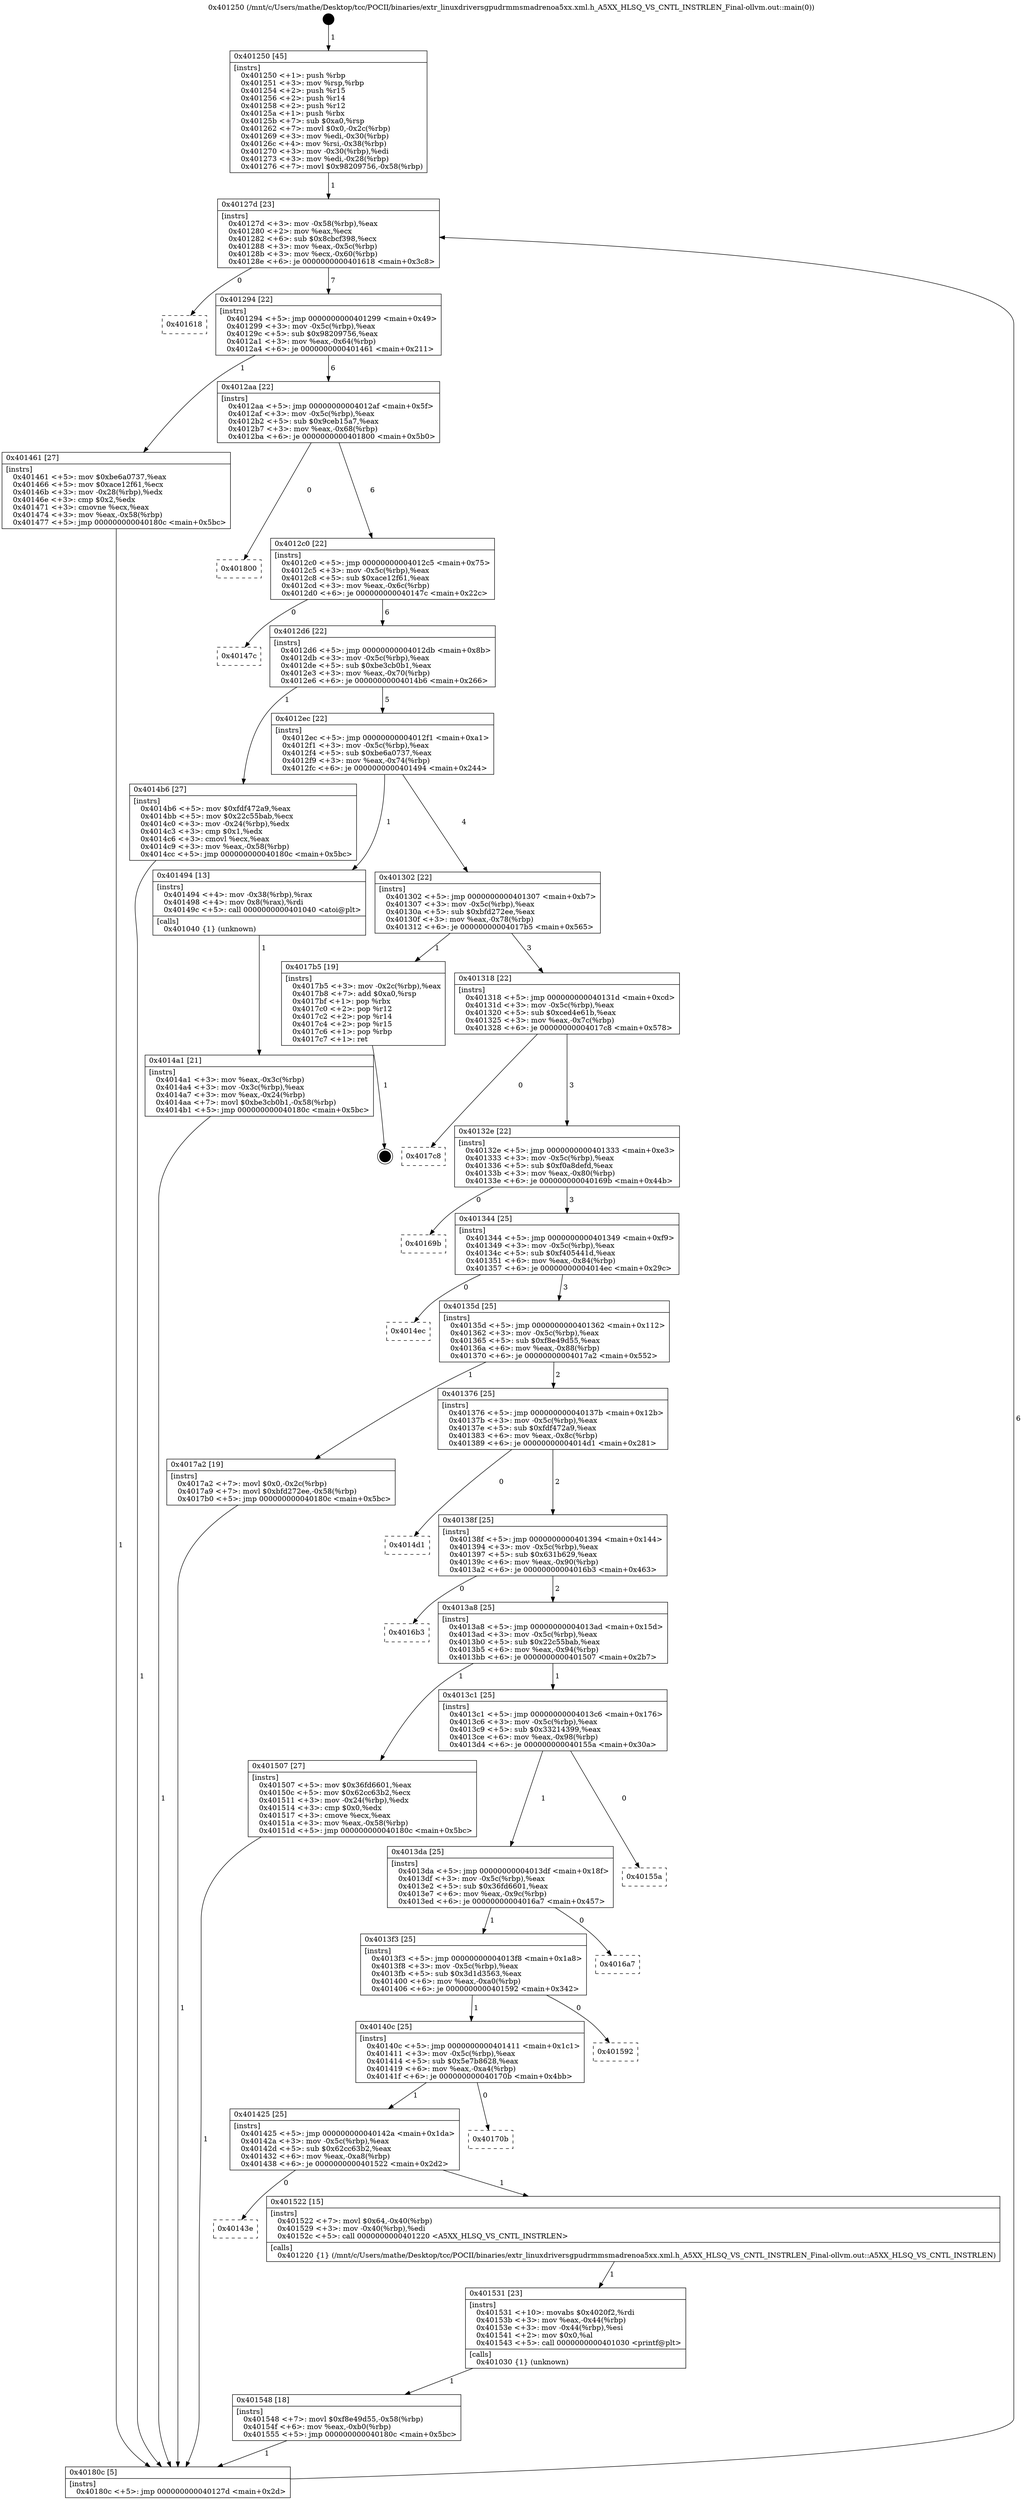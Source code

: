 digraph "0x401250" {
  label = "0x401250 (/mnt/c/Users/mathe/Desktop/tcc/POCII/binaries/extr_linuxdriversgpudrmmsmadrenoa5xx.xml.h_A5XX_HLSQ_VS_CNTL_INSTRLEN_Final-ollvm.out::main(0))"
  labelloc = "t"
  node[shape=record]

  Entry [label="",width=0.3,height=0.3,shape=circle,fillcolor=black,style=filled]
  "0x40127d" [label="{
     0x40127d [23]\l
     | [instrs]\l
     &nbsp;&nbsp;0x40127d \<+3\>: mov -0x58(%rbp),%eax\l
     &nbsp;&nbsp;0x401280 \<+2\>: mov %eax,%ecx\l
     &nbsp;&nbsp;0x401282 \<+6\>: sub $0x8cbcf398,%ecx\l
     &nbsp;&nbsp;0x401288 \<+3\>: mov %eax,-0x5c(%rbp)\l
     &nbsp;&nbsp;0x40128b \<+3\>: mov %ecx,-0x60(%rbp)\l
     &nbsp;&nbsp;0x40128e \<+6\>: je 0000000000401618 \<main+0x3c8\>\l
  }"]
  "0x401618" [label="{
     0x401618\l
  }", style=dashed]
  "0x401294" [label="{
     0x401294 [22]\l
     | [instrs]\l
     &nbsp;&nbsp;0x401294 \<+5\>: jmp 0000000000401299 \<main+0x49\>\l
     &nbsp;&nbsp;0x401299 \<+3\>: mov -0x5c(%rbp),%eax\l
     &nbsp;&nbsp;0x40129c \<+5\>: sub $0x98209756,%eax\l
     &nbsp;&nbsp;0x4012a1 \<+3\>: mov %eax,-0x64(%rbp)\l
     &nbsp;&nbsp;0x4012a4 \<+6\>: je 0000000000401461 \<main+0x211\>\l
  }"]
  Exit [label="",width=0.3,height=0.3,shape=circle,fillcolor=black,style=filled,peripheries=2]
  "0x401461" [label="{
     0x401461 [27]\l
     | [instrs]\l
     &nbsp;&nbsp;0x401461 \<+5\>: mov $0xbe6a0737,%eax\l
     &nbsp;&nbsp;0x401466 \<+5\>: mov $0xace12f61,%ecx\l
     &nbsp;&nbsp;0x40146b \<+3\>: mov -0x28(%rbp),%edx\l
     &nbsp;&nbsp;0x40146e \<+3\>: cmp $0x2,%edx\l
     &nbsp;&nbsp;0x401471 \<+3\>: cmovne %ecx,%eax\l
     &nbsp;&nbsp;0x401474 \<+3\>: mov %eax,-0x58(%rbp)\l
     &nbsp;&nbsp;0x401477 \<+5\>: jmp 000000000040180c \<main+0x5bc\>\l
  }"]
  "0x4012aa" [label="{
     0x4012aa [22]\l
     | [instrs]\l
     &nbsp;&nbsp;0x4012aa \<+5\>: jmp 00000000004012af \<main+0x5f\>\l
     &nbsp;&nbsp;0x4012af \<+3\>: mov -0x5c(%rbp),%eax\l
     &nbsp;&nbsp;0x4012b2 \<+5\>: sub $0x9ceb15a7,%eax\l
     &nbsp;&nbsp;0x4012b7 \<+3\>: mov %eax,-0x68(%rbp)\l
     &nbsp;&nbsp;0x4012ba \<+6\>: je 0000000000401800 \<main+0x5b0\>\l
  }"]
  "0x40180c" [label="{
     0x40180c [5]\l
     | [instrs]\l
     &nbsp;&nbsp;0x40180c \<+5\>: jmp 000000000040127d \<main+0x2d\>\l
  }"]
  "0x401250" [label="{
     0x401250 [45]\l
     | [instrs]\l
     &nbsp;&nbsp;0x401250 \<+1\>: push %rbp\l
     &nbsp;&nbsp;0x401251 \<+3\>: mov %rsp,%rbp\l
     &nbsp;&nbsp;0x401254 \<+2\>: push %r15\l
     &nbsp;&nbsp;0x401256 \<+2\>: push %r14\l
     &nbsp;&nbsp;0x401258 \<+2\>: push %r12\l
     &nbsp;&nbsp;0x40125a \<+1\>: push %rbx\l
     &nbsp;&nbsp;0x40125b \<+7\>: sub $0xa0,%rsp\l
     &nbsp;&nbsp;0x401262 \<+7\>: movl $0x0,-0x2c(%rbp)\l
     &nbsp;&nbsp;0x401269 \<+3\>: mov %edi,-0x30(%rbp)\l
     &nbsp;&nbsp;0x40126c \<+4\>: mov %rsi,-0x38(%rbp)\l
     &nbsp;&nbsp;0x401270 \<+3\>: mov -0x30(%rbp),%edi\l
     &nbsp;&nbsp;0x401273 \<+3\>: mov %edi,-0x28(%rbp)\l
     &nbsp;&nbsp;0x401276 \<+7\>: movl $0x98209756,-0x58(%rbp)\l
  }"]
  "0x401548" [label="{
     0x401548 [18]\l
     | [instrs]\l
     &nbsp;&nbsp;0x401548 \<+7\>: movl $0xf8e49d55,-0x58(%rbp)\l
     &nbsp;&nbsp;0x40154f \<+6\>: mov %eax,-0xb0(%rbp)\l
     &nbsp;&nbsp;0x401555 \<+5\>: jmp 000000000040180c \<main+0x5bc\>\l
  }"]
  "0x401800" [label="{
     0x401800\l
  }", style=dashed]
  "0x4012c0" [label="{
     0x4012c0 [22]\l
     | [instrs]\l
     &nbsp;&nbsp;0x4012c0 \<+5\>: jmp 00000000004012c5 \<main+0x75\>\l
     &nbsp;&nbsp;0x4012c5 \<+3\>: mov -0x5c(%rbp),%eax\l
     &nbsp;&nbsp;0x4012c8 \<+5\>: sub $0xace12f61,%eax\l
     &nbsp;&nbsp;0x4012cd \<+3\>: mov %eax,-0x6c(%rbp)\l
     &nbsp;&nbsp;0x4012d0 \<+6\>: je 000000000040147c \<main+0x22c\>\l
  }"]
  "0x401531" [label="{
     0x401531 [23]\l
     | [instrs]\l
     &nbsp;&nbsp;0x401531 \<+10\>: movabs $0x4020f2,%rdi\l
     &nbsp;&nbsp;0x40153b \<+3\>: mov %eax,-0x44(%rbp)\l
     &nbsp;&nbsp;0x40153e \<+3\>: mov -0x44(%rbp),%esi\l
     &nbsp;&nbsp;0x401541 \<+2\>: mov $0x0,%al\l
     &nbsp;&nbsp;0x401543 \<+5\>: call 0000000000401030 \<printf@plt\>\l
     | [calls]\l
     &nbsp;&nbsp;0x401030 \{1\} (unknown)\l
  }"]
  "0x40147c" [label="{
     0x40147c\l
  }", style=dashed]
  "0x4012d6" [label="{
     0x4012d6 [22]\l
     | [instrs]\l
     &nbsp;&nbsp;0x4012d6 \<+5\>: jmp 00000000004012db \<main+0x8b\>\l
     &nbsp;&nbsp;0x4012db \<+3\>: mov -0x5c(%rbp),%eax\l
     &nbsp;&nbsp;0x4012de \<+5\>: sub $0xbe3cb0b1,%eax\l
     &nbsp;&nbsp;0x4012e3 \<+3\>: mov %eax,-0x70(%rbp)\l
     &nbsp;&nbsp;0x4012e6 \<+6\>: je 00000000004014b6 \<main+0x266\>\l
  }"]
  "0x40143e" [label="{
     0x40143e\l
  }", style=dashed]
  "0x4014b6" [label="{
     0x4014b6 [27]\l
     | [instrs]\l
     &nbsp;&nbsp;0x4014b6 \<+5\>: mov $0xfdf472a9,%eax\l
     &nbsp;&nbsp;0x4014bb \<+5\>: mov $0x22c55bab,%ecx\l
     &nbsp;&nbsp;0x4014c0 \<+3\>: mov -0x24(%rbp),%edx\l
     &nbsp;&nbsp;0x4014c3 \<+3\>: cmp $0x1,%edx\l
     &nbsp;&nbsp;0x4014c6 \<+3\>: cmovl %ecx,%eax\l
     &nbsp;&nbsp;0x4014c9 \<+3\>: mov %eax,-0x58(%rbp)\l
     &nbsp;&nbsp;0x4014cc \<+5\>: jmp 000000000040180c \<main+0x5bc\>\l
  }"]
  "0x4012ec" [label="{
     0x4012ec [22]\l
     | [instrs]\l
     &nbsp;&nbsp;0x4012ec \<+5\>: jmp 00000000004012f1 \<main+0xa1\>\l
     &nbsp;&nbsp;0x4012f1 \<+3\>: mov -0x5c(%rbp),%eax\l
     &nbsp;&nbsp;0x4012f4 \<+5\>: sub $0xbe6a0737,%eax\l
     &nbsp;&nbsp;0x4012f9 \<+3\>: mov %eax,-0x74(%rbp)\l
     &nbsp;&nbsp;0x4012fc \<+6\>: je 0000000000401494 \<main+0x244\>\l
  }"]
  "0x401522" [label="{
     0x401522 [15]\l
     | [instrs]\l
     &nbsp;&nbsp;0x401522 \<+7\>: movl $0x64,-0x40(%rbp)\l
     &nbsp;&nbsp;0x401529 \<+3\>: mov -0x40(%rbp),%edi\l
     &nbsp;&nbsp;0x40152c \<+5\>: call 0000000000401220 \<A5XX_HLSQ_VS_CNTL_INSTRLEN\>\l
     | [calls]\l
     &nbsp;&nbsp;0x401220 \{1\} (/mnt/c/Users/mathe/Desktop/tcc/POCII/binaries/extr_linuxdriversgpudrmmsmadrenoa5xx.xml.h_A5XX_HLSQ_VS_CNTL_INSTRLEN_Final-ollvm.out::A5XX_HLSQ_VS_CNTL_INSTRLEN)\l
  }"]
  "0x401494" [label="{
     0x401494 [13]\l
     | [instrs]\l
     &nbsp;&nbsp;0x401494 \<+4\>: mov -0x38(%rbp),%rax\l
     &nbsp;&nbsp;0x401498 \<+4\>: mov 0x8(%rax),%rdi\l
     &nbsp;&nbsp;0x40149c \<+5\>: call 0000000000401040 \<atoi@plt\>\l
     | [calls]\l
     &nbsp;&nbsp;0x401040 \{1\} (unknown)\l
  }"]
  "0x401302" [label="{
     0x401302 [22]\l
     | [instrs]\l
     &nbsp;&nbsp;0x401302 \<+5\>: jmp 0000000000401307 \<main+0xb7\>\l
     &nbsp;&nbsp;0x401307 \<+3\>: mov -0x5c(%rbp),%eax\l
     &nbsp;&nbsp;0x40130a \<+5\>: sub $0xbfd272ee,%eax\l
     &nbsp;&nbsp;0x40130f \<+3\>: mov %eax,-0x78(%rbp)\l
     &nbsp;&nbsp;0x401312 \<+6\>: je 00000000004017b5 \<main+0x565\>\l
  }"]
  "0x4014a1" [label="{
     0x4014a1 [21]\l
     | [instrs]\l
     &nbsp;&nbsp;0x4014a1 \<+3\>: mov %eax,-0x3c(%rbp)\l
     &nbsp;&nbsp;0x4014a4 \<+3\>: mov -0x3c(%rbp),%eax\l
     &nbsp;&nbsp;0x4014a7 \<+3\>: mov %eax,-0x24(%rbp)\l
     &nbsp;&nbsp;0x4014aa \<+7\>: movl $0xbe3cb0b1,-0x58(%rbp)\l
     &nbsp;&nbsp;0x4014b1 \<+5\>: jmp 000000000040180c \<main+0x5bc\>\l
  }"]
  "0x401425" [label="{
     0x401425 [25]\l
     | [instrs]\l
     &nbsp;&nbsp;0x401425 \<+5\>: jmp 000000000040142a \<main+0x1da\>\l
     &nbsp;&nbsp;0x40142a \<+3\>: mov -0x5c(%rbp),%eax\l
     &nbsp;&nbsp;0x40142d \<+5\>: sub $0x62cc63b2,%eax\l
     &nbsp;&nbsp;0x401432 \<+6\>: mov %eax,-0xa8(%rbp)\l
     &nbsp;&nbsp;0x401438 \<+6\>: je 0000000000401522 \<main+0x2d2\>\l
  }"]
  "0x4017b5" [label="{
     0x4017b5 [19]\l
     | [instrs]\l
     &nbsp;&nbsp;0x4017b5 \<+3\>: mov -0x2c(%rbp),%eax\l
     &nbsp;&nbsp;0x4017b8 \<+7\>: add $0xa0,%rsp\l
     &nbsp;&nbsp;0x4017bf \<+1\>: pop %rbx\l
     &nbsp;&nbsp;0x4017c0 \<+2\>: pop %r12\l
     &nbsp;&nbsp;0x4017c2 \<+2\>: pop %r14\l
     &nbsp;&nbsp;0x4017c4 \<+2\>: pop %r15\l
     &nbsp;&nbsp;0x4017c6 \<+1\>: pop %rbp\l
     &nbsp;&nbsp;0x4017c7 \<+1\>: ret\l
  }"]
  "0x401318" [label="{
     0x401318 [22]\l
     | [instrs]\l
     &nbsp;&nbsp;0x401318 \<+5\>: jmp 000000000040131d \<main+0xcd\>\l
     &nbsp;&nbsp;0x40131d \<+3\>: mov -0x5c(%rbp),%eax\l
     &nbsp;&nbsp;0x401320 \<+5\>: sub $0xced4e61b,%eax\l
     &nbsp;&nbsp;0x401325 \<+3\>: mov %eax,-0x7c(%rbp)\l
     &nbsp;&nbsp;0x401328 \<+6\>: je 00000000004017c8 \<main+0x578\>\l
  }"]
  "0x40170b" [label="{
     0x40170b\l
  }", style=dashed]
  "0x4017c8" [label="{
     0x4017c8\l
  }", style=dashed]
  "0x40132e" [label="{
     0x40132e [22]\l
     | [instrs]\l
     &nbsp;&nbsp;0x40132e \<+5\>: jmp 0000000000401333 \<main+0xe3\>\l
     &nbsp;&nbsp;0x401333 \<+3\>: mov -0x5c(%rbp),%eax\l
     &nbsp;&nbsp;0x401336 \<+5\>: sub $0xf0a8defd,%eax\l
     &nbsp;&nbsp;0x40133b \<+3\>: mov %eax,-0x80(%rbp)\l
     &nbsp;&nbsp;0x40133e \<+6\>: je 000000000040169b \<main+0x44b\>\l
  }"]
  "0x40140c" [label="{
     0x40140c [25]\l
     | [instrs]\l
     &nbsp;&nbsp;0x40140c \<+5\>: jmp 0000000000401411 \<main+0x1c1\>\l
     &nbsp;&nbsp;0x401411 \<+3\>: mov -0x5c(%rbp),%eax\l
     &nbsp;&nbsp;0x401414 \<+5\>: sub $0x5e7b8628,%eax\l
     &nbsp;&nbsp;0x401419 \<+6\>: mov %eax,-0xa4(%rbp)\l
     &nbsp;&nbsp;0x40141f \<+6\>: je 000000000040170b \<main+0x4bb\>\l
  }"]
  "0x40169b" [label="{
     0x40169b\l
  }", style=dashed]
  "0x401344" [label="{
     0x401344 [25]\l
     | [instrs]\l
     &nbsp;&nbsp;0x401344 \<+5\>: jmp 0000000000401349 \<main+0xf9\>\l
     &nbsp;&nbsp;0x401349 \<+3\>: mov -0x5c(%rbp),%eax\l
     &nbsp;&nbsp;0x40134c \<+5\>: sub $0xf405441d,%eax\l
     &nbsp;&nbsp;0x401351 \<+6\>: mov %eax,-0x84(%rbp)\l
     &nbsp;&nbsp;0x401357 \<+6\>: je 00000000004014ec \<main+0x29c\>\l
  }"]
  "0x401592" [label="{
     0x401592\l
  }", style=dashed]
  "0x4014ec" [label="{
     0x4014ec\l
  }", style=dashed]
  "0x40135d" [label="{
     0x40135d [25]\l
     | [instrs]\l
     &nbsp;&nbsp;0x40135d \<+5\>: jmp 0000000000401362 \<main+0x112\>\l
     &nbsp;&nbsp;0x401362 \<+3\>: mov -0x5c(%rbp),%eax\l
     &nbsp;&nbsp;0x401365 \<+5\>: sub $0xf8e49d55,%eax\l
     &nbsp;&nbsp;0x40136a \<+6\>: mov %eax,-0x88(%rbp)\l
     &nbsp;&nbsp;0x401370 \<+6\>: je 00000000004017a2 \<main+0x552\>\l
  }"]
  "0x4013f3" [label="{
     0x4013f3 [25]\l
     | [instrs]\l
     &nbsp;&nbsp;0x4013f3 \<+5\>: jmp 00000000004013f8 \<main+0x1a8\>\l
     &nbsp;&nbsp;0x4013f8 \<+3\>: mov -0x5c(%rbp),%eax\l
     &nbsp;&nbsp;0x4013fb \<+5\>: sub $0x3d1d3563,%eax\l
     &nbsp;&nbsp;0x401400 \<+6\>: mov %eax,-0xa0(%rbp)\l
     &nbsp;&nbsp;0x401406 \<+6\>: je 0000000000401592 \<main+0x342\>\l
  }"]
  "0x4017a2" [label="{
     0x4017a2 [19]\l
     | [instrs]\l
     &nbsp;&nbsp;0x4017a2 \<+7\>: movl $0x0,-0x2c(%rbp)\l
     &nbsp;&nbsp;0x4017a9 \<+7\>: movl $0xbfd272ee,-0x58(%rbp)\l
     &nbsp;&nbsp;0x4017b0 \<+5\>: jmp 000000000040180c \<main+0x5bc\>\l
  }"]
  "0x401376" [label="{
     0x401376 [25]\l
     | [instrs]\l
     &nbsp;&nbsp;0x401376 \<+5\>: jmp 000000000040137b \<main+0x12b\>\l
     &nbsp;&nbsp;0x40137b \<+3\>: mov -0x5c(%rbp),%eax\l
     &nbsp;&nbsp;0x40137e \<+5\>: sub $0xfdf472a9,%eax\l
     &nbsp;&nbsp;0x401383 \<+6\>: mov %eax,-0x8c(%rbp)\l
     &nbsp;&nbsp;0x401389 \<+6\>: je 00000000004014d1 \<main+0x281\>\l
  }"]
  "0x4016a7" [label="{
     0x4016a7\l
  }", style=dashed]
  "0x4014d1" [label="{
     0x4014d1\l
  }", style=dashed]
  "0x40138f" [label="{
     0x40138f [25]\l
     | [instrs]\l
     &nbsp;&nbsp;0x40138f \<+5\>: jmp 0000000000401394 \<main+0x144\>\l
     &nbsp;&nbsp;0x401394 \<+3\>: mov -0x5c(%rbp),%eax\l
     &nbsp;&nbsp;0x401397 \<+5\>: sub $0x631b629,%eax\l
     &nbsp;&nbsp;0x40139c \<+6\>: mov %eax,-0x90(%rbp)\l
     &nbsp;&nbsp;0x4013a2 \<+6\>: je 00000000004016b3 \<main+0x463\>\l
  }"]
  "0x4013da" [label="{
     0x4013da [25]\l
     | [instrs]\l
     &nbsp;&nbsp;0x4013da \<+5\>: jmp 00000000004013df \<main+0x18f\>\l
     &nbsp;&nbsp;0x4013df \<+3\>: mov -0x5c(%rbp),%eax\l
     &nbsp;&nbsp;0x4013e2 \<+5\>: sub $0x36fd6601,%eax\l
     &nbsp;&nbsp;0x4013e7 \<+6\>: mov %eax,-0x9c(%rbp)\l
     &nbsp;&nbsp;0x4013ed \<+6\>: je 00000000004016a7 \<main+0x457\>\l
  }"]
  "0x4016b3" [label="{
     0x4016b3\l
  }", style=dashed]
  "0x4013a8" [label="{
     0x4013a8 [25]\l
     | [instrs]\l
     &nbsp;&nbsp;0x4013a8 \<+5\>: jmp 00000000004013ad \<main+0x15d\>\l
     &nbsp;&nbsp;0x4013ad \<+3\>: mov -0x5c(%rbp),%eax\l
     &nbsp;&nbsp;0x4013b0 \<+5\>: sub $0x22c55bab,%eax\l
     &nbsp;&nbsp;0x4013b5 \<+6\>: mov %eax,-0x94(%rbp)\l
     &nbsp;&nbsp;0x4013bb \<+6\>: je 0000000000401507 \<main+0x2b7\>\l
  }"]
  "0x40155a" [label="{
     0x40155a\l
  }", style=dashed]
  "0x401507" [label="{
     0x401507 [27]\l
     | [instrs]\l
     &nbsp;&nbsp;0x401507 \<+5\>: mov $0x36fd6601,%eax\l
     &nbsp;&nbsp;0x40150c \<+5\>: mov $0x62cc63b2,%ecx\l
     &nbsp;&nbsp;0x401511 \<+3\>: mov -0x24(%rbp),%edx\l
     &nbsp;&nbsp;0x401514 \<+3\>: cmp $0x0,%edx\l
     &nbsp;&nbsp;0x401517 \<+3\>: cmove %ecx,%eax\l
     &nbsp;&nbsp;0x40151a \<+3\>: mov %eax,-0x58(%rbp)\l
     &nbsp;&nbsp;0x40151d \<+5\>: jmp 000000000040180c \<main+0x5bc\>\l
  }"]
  "0x4013c1" [label="{
     0x4013c1 [25]\l
     | [instrs]\l
     &nbsp;&nbsp;0x4013c1 \<+5\>: jmp 00000000004013c6 \<main+0x176\>\l
     &nbsp;&nbsp;0x4013c6 \<+3\>: mov -0x5c(%rbp),%eax\l
     &nbsp;&nbsp;0x4013c9 \<+5\>: sub $0x33214399,%eax\l
     &nbsp;&nbsp;0x4013ce \<+6\>: mov %eax,-0x98(%rbp)\l
     &nbsp;&nbsp;0x4013d4 \<+6\>: je 000000000040155a \<main+0x30a\>\l
  }"]
  Entry -> "0x401250" [label=" 1"]
  "0x40127d" -> "0x401618" [label=" 0"]
  "0x40127d" -> "0x401294" [label=" 7"]
  "0x4017b5" -> Exit [label=" 1"]
  "0x401294" -> "0x401461" [label=" 1"]
  "0x401294" -> "0x4012aa" [label=" 6"]
  "0x401461" -> "0x40180c" [label=" 1"]
  "0x401250" -> "0x40127d" [label=" 1"]
  "0x40180c" -> "0x40127d" [label=" 6"]
  "0x4017a2" -> "0x40180c" [label=" 1"]
  "0x4012aa" -> "0x401800" [label=" 0"]
  "0x4012aa" -> "0x4012c0" [label=" 6"]
  "0x401548" -> "0x40180c" [label=" 1"]
  "0x4012c0" -> "0x40147c" [label=" 0"]
  "0x4012c0" -> "0x4012d6" [label=" 6"]
  "0x401531" -> "0x401548" [label=" 1"]
  "0x4012d6" -> "0x4014b6" [label=" 1"]
  "0x4012d6" -> "0x4012ec" [label=" 5"]
  "0x401522" -> "0x401531" [label=" 1"]
  "0x4012ec" -> "0x401494" [label=" 1"]
  "0x4012ec" -> "0x401302" [label=" 4"]
  "0x401494" -> "0x4014a1" [label=" 1"]
  "0x4014a1" -> "0x40180c" [label=" 1"]
  "0x4014b6" -> "0x40180c" [label=" 1"]
  "0x401425" -> "0x40143e" [label=" 0"]
  "0x401302" -> "0x4017b5" [label=" 1"]
  "0x401302" -> "0x401318" [label=" 3"]
  "0x401425" -> "0x401522" [label=" 1"]
  "0x401318" -> "0x4017c8" [label=" 0"]
  "0x401318" -> "0x40132e" [label=" 3"]
  "0x40140c" -> "0x401425" [label=" 1"]
  "0x40132e" -> "0x40169b" [label=" 0"]
  "0x40132e" -> "0x401344" [label=" 3"]
  "0x40140c" -> "0x40170b" [label=" 0"]
  "0x401344" -> "0x4014ec" [label=" 0"]
  "0x401344" -> "0x40135d" [label=" 3"]
  "0x4013f3" -> "0x40140c" [label=" 1"]
  "0x40135d" -> "0x4017a2" [label=" 1"]
  "0x40135d" -> "0x401376" [label=" 2"]
  "0x4013f3" -> "0x401592" [label=" 0"]
  "0x401376" -> "0x4014d1" [label=" 0"]
  "0x401376" -> "0x40138f" [label=" 2"]
  "0x4013da" -> "0x4013f3" [label=" 1"]
  "0x40138f" -> "0x4016b3" [label=" 0"]
  "0x40138f" -> "0x4013a8" [label=" 2"]
  "0x4013da" -> "0x4016a7" [label=" 0"]
  "0x4013a8" -> "0x401507" [label=" 1"]
  "0x4013a8" -> "0x4013c1" [label=" 1"]
  "0x401507" -> "0x40180c" [label=" 1"]
  "0x4013c1" -> "0x4013da" [label=" 1"]
  "0x4013c1" -> "0x40155a" [label=" 0"]
}
